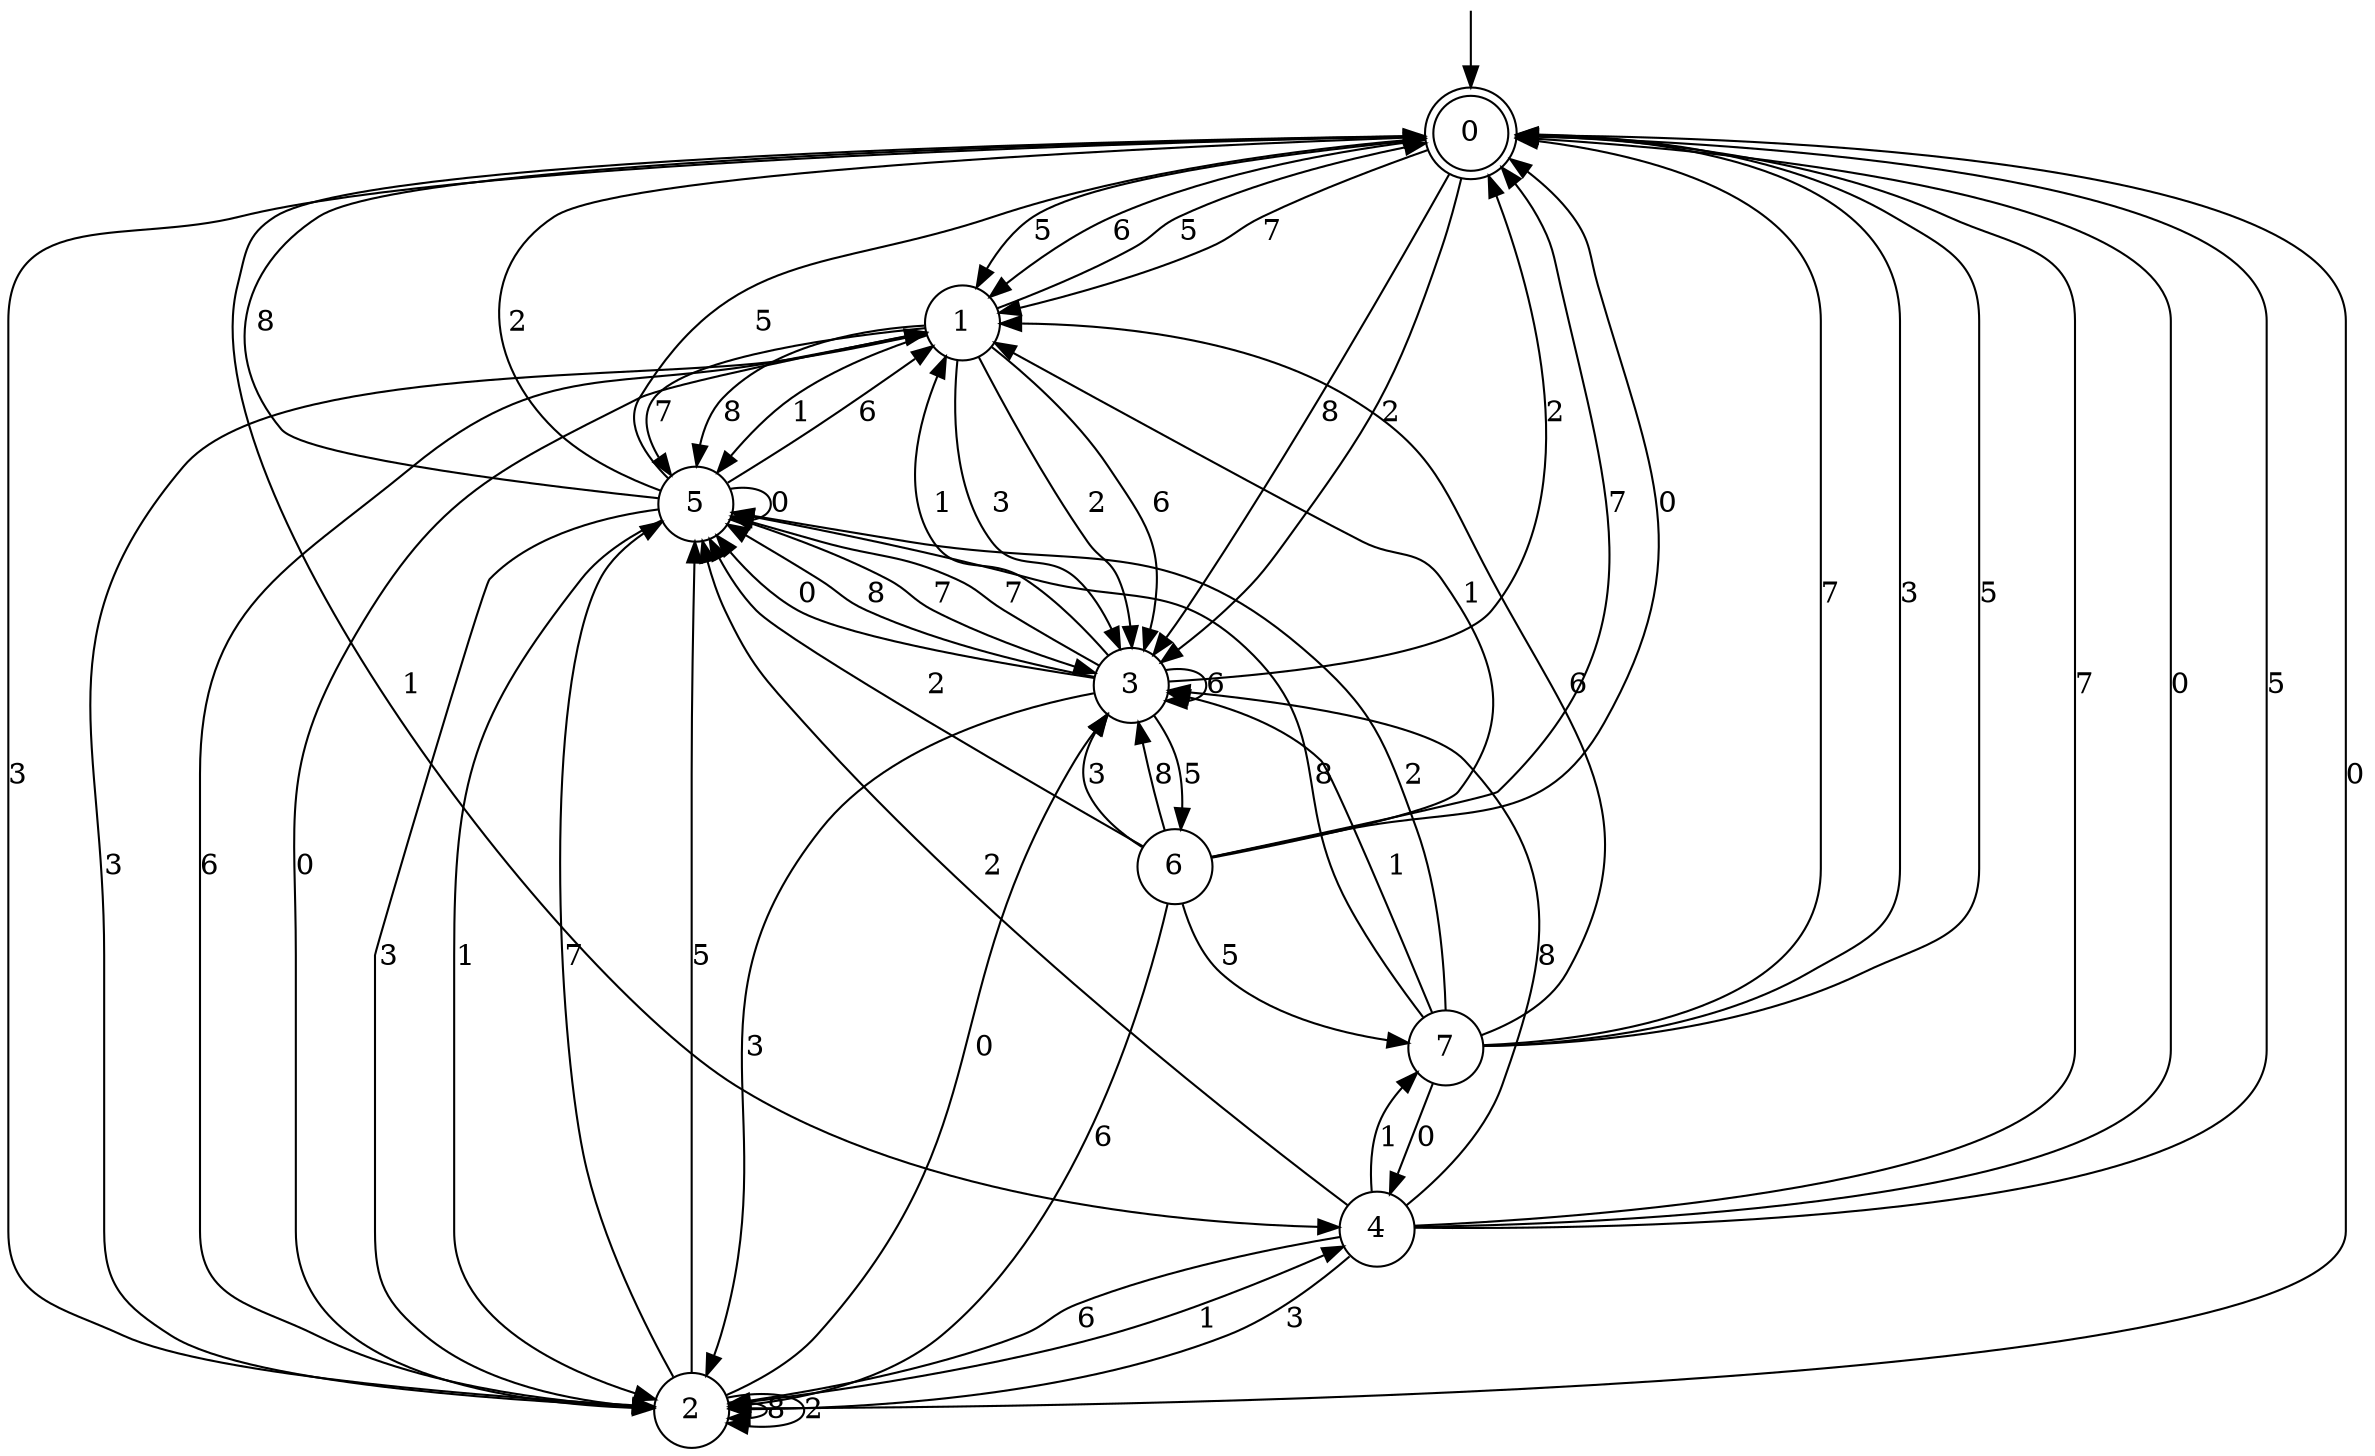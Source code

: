 digraph g {

	s0 [shape="doublecircle" label="0"];
	s1 [shape="circle" label="1"];
	s2 [shape="circle" label="2"];
	s3 [shape="circle" label="3"];
	s4 [shape="circle" label="4"];
	s5 [shape="circle" label="5"];
	s6 [shape="circle" label="6"];
	s7 [shape="circle" label="7"];
	s0 -> s1 [label="7"];
	s0 -> s2 [label="3"];
	s0 -> s2 [label="0"];
	s0 -> s3 [label="8"];
	s0 -> s3 [label="2"];
	s0 -> s4 [label="1"];
	s0 -> s1 [label="5"];
	s0 -> s1 [label="6"];
	s1 -> s5 [label="7"];
	s1 -> s3 [label="3"];
	s1 -> s2 [label="0"];
	s1 -> s5 [label="8"];
	s1 -> s3 [label="2"];
	s1 -> s5 [label="1"];
	s1 -> s0 [label="5"];
	s1 -> s3 [label="6"];
	s2 -> s5 [label="7"];
	s2 -> s1 [label="3"];
	s2 -> s3 [label="0"];
	s2 -> s2 [label="8"];
	s2 -> s2 [label="2"];
	s2 -> s4 [label="1"];
	s2 -> s5 [label="5"];
	s2 -> s1 [label="6"];
	s3 -> s5 [label="7"];
	s3 -> s2 [label="3"];
	s3 -> s5 [label="0"];
	s3 -> s5 [label="8"];
	s3 -> s0 [label="2"];
	s3 -> s1 [label="1"];
	s3 -> s6 [label="5"];
	s3 -> s3 [label="6"];
	s4 -> s0 [label="7"];
	s4 -> s2 [label="3"];
	s4 -> s0 [label="0"];
	s4 -> s3 [label="8"];
	s4 -> s5 [label="2"];
	s4 -> s7 [label="1"];
	s4 -> s0 [label="5"];
	s4 -> s2 [label="6"];
	s5 -> s3 [label="7"];
	s5 -> s2 [label="3"];
	s5 -> s5 [label="0"];
	s5 -> s0 [label="8"];
	s5 -> s0 [label="2"];
	s5 -> s2 [label="1"];
	s5 -> s0 [label="5"];
	s5 -> s1 [label="6"];
	s6 -> s0 [label="7"];
	s6 -> s3 [label="3"];
	s6 -> s0 [label="0"];
	s6 -> s3 [label="8"];
	s6 -> s5 [label="2"];
	s6 -> s1 [label="1"];
	s6 -> s7 [label="5"];
	s6 -> s2 [label="6"];
	s7 -> s0 [label="7"];
	s7 -> s0 [label="3"];
	s7 -> s4 [label="0"];
	s7 -> s5 [label="8"];
	s7 -> s5 [label="2"];
	s7 -> s3 [label="1"];
	s7 -> s0 [label="5"];
	s7 -> s1 [label="6"];

__start0 [label="" shape="none" width="0" height="0"];
__start0 -> s0;

}
